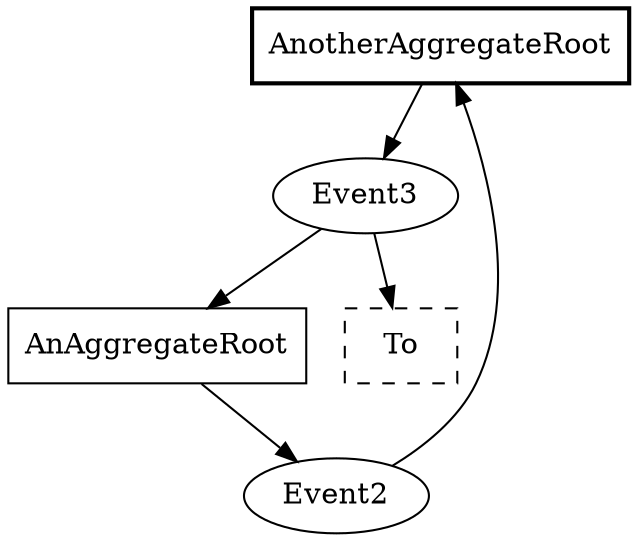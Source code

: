 digraph {
splines=spline;
"AnotherAggregateRoot" -> "Event3" [style=solid];
"Event2" -> "AnotherAggregateRoot" [style=solid];
"Event3" -> "AnAggregateRoot" [style=solid];
"Event3" -> "To" [style=solid];
"AnAggregateRoot" -> "Event2" [style=solid];
"AnAggregateRoot"[shape=box];
"Event2"[shape=ellipse];
"Event3"[shape=ellipse];
"To"[shape=box,style=dashed];
"AnotherAggregateRoot"[shape=box,style=bold];
}

